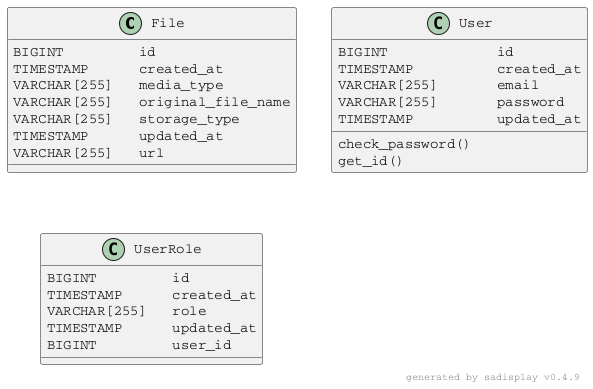 @startuml

skinparam defaultFontName Courier

Class File {
    BIGINT       ★ id                
    TIMESTAMP    ⚪ created_at        
    VARCHAR[255] ⚪ media_type        
    VARCHAR[255] ⚪ original_file_name
    VARCHAR[255] ⚪ storage_type      
    TIMESTAMP    ⚪ updated_at        
    VARCHAR[255] ⚪ url               
}

Class User {
    BIGINT           ★ id        
    TIMESTAMP        ⚪ created_at
    VARCHAR[255]     ⚪ email     
    VARCHAR[255]     ⚪ password  
    TIMESTAMP        ⚪ updated_at
    check_password()             
    get_id()                     
}

Class UserRole {
    BIGINT       ★ id        
    TIMESTAMP    ⚪ created_at
    VARCHAR[255] ⚪ role      
    TIMESTAMP    ⚪ updated_at
    BIGINT       ⚪ user_id   
}

right footer generated by sadisplay v0.4.9

@enduml